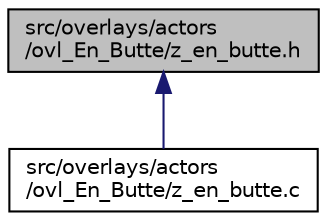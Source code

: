 digraph "src/overlays/actors/ovl_En_Butte/z_en_butte.h"
{
 // LATEX_PDF_SIZE
  edge [fontname="Helvetica",fontsize="10",labelfontname="Helvetica",labelfontsize="10"];
  node [fontname="Helvetica",fontsize="10",shape=record];
  Node1 [label="src/overlays/actors\l/ovl_En_Butte/z_en_butte.h",height=0.2,width=0.4,color="black", fillcolor="grey75", style="filled", fontcolor="black",tooltip=" "];
  Node1 -> Node2 [dir="back",color="midnightblue",fontsize="10",style="solid",fontname="Helvetica"];
  Node2 [label="src/overlays/actors\l/ovl_En_Butte/z_en_butte.c",height=0.2,width=0.4,color="black", fillcolor="white", style="filled",URL="$d9/d81/z__en__butte_8c.html",tooltip=" "];
}
